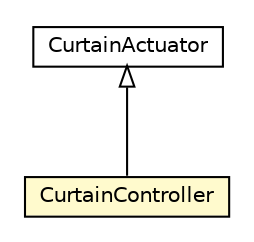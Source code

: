 #!/usr/local/bin/dot
#
# Class diagram 
# Generated by UMLGraph version R5_6-24-gf6e263 (http://www.umlgraph.org/)
#

digraph G {
	edge [fontname="Helvetica",fontsize=10,labelfontname="Helvetica",labelfontsize=10];
	node [fontname="Helvetica",fontsize=10,shape=plaintext];
	nodesep=0.25;
	ranksep=0.5;
	// org.universAAL.ontology.device.CurtainActuator
	c124860 [label=<<table title="org.universAAL.ontology.device.CurtainActuator" border="0" cellborder="1" cellspacing="0" cellpadding="2" port="p" href="./CurtainActuator.html">
		<tr><td><table border="0" cellspacing="0" cellpadding="1">
<tr><td align="center" balign="center"> CurtainActuator </td></tr>
		</table></td></tr>
		</table>>, URL="./CurtainActuator.html", fontname="Helvetica", fontcolor="black", fontsize=10.0];
	// org.universAAL.ontology.device.CurtainController
	c124861 [label=<<table title="org.universAAL.ontology.device.CurtainController" border="0" cellborder="1" cellspacing="0" cellpadding="2" port="p" bgcolor="lemonChiffon" href="./CurtainController.html">
		<tr><td><table border="0" cellspacing="0" cellpadding="1">
<tr><td align="center" balign="center"> CurtainController </td></tr>
		</table></td></tr>
		</table>>, URL="./CurtainController.html", fontname="Helvetica", fontcolor="black", fontsize=10.0];
	//org.universAAL.ontology.device.CurtainController extends org.universAAL.ontology.device.CurtainActuator
	c124860:p -> c124861:p [dir=back,arrowtail=empty];
}

